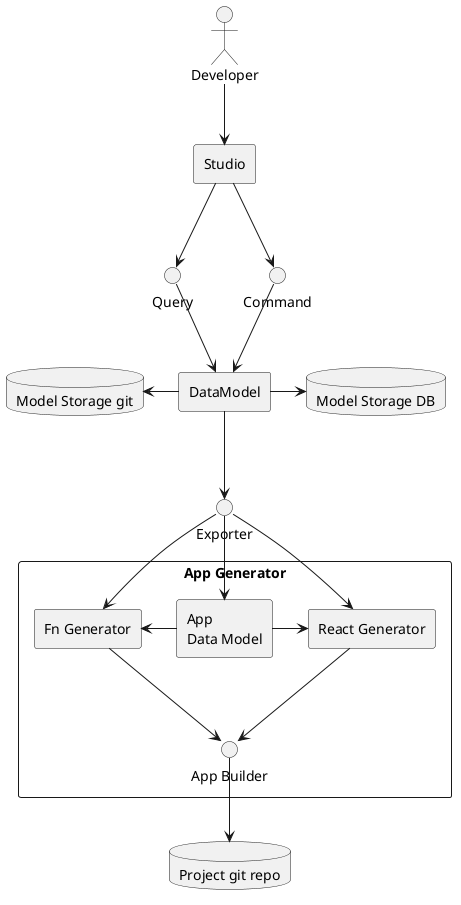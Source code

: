 @startuml Overview

skinparam rectangleStyle uml2

actor Developer
rectangle Studio

interface Query
interface Command

rectangle DataModel
database "Model Storage DB" as ModelStorage
database "Model Storage git" as ModelStorageGit

interface Exporter

rectangle "App Generator" {
  rectangle "React Generator" as ReactGenerator
  rectangle "App\nData Model" as DataModelGenerator
  rectangle "Fn Generator" as FnGenerator
  interface "App Builder" as AppBuilder
}


database "Project git repo" as GitRepo

Developer -down-> Studio
Studio -down-> Query
Studio -down-> Command

Query -down-> DataModel
Command -down-> DataModel

DataModel -right-> ModelStorage
DataModel -left-> ModelStorageGit

DataModel -down-> Exporter

Exporter -down-> ReactGenerator
Exporter -down-> FnGenerator
Exporter -down-> DataModelGenerator

ReactGenerator -down-> AppBuilder
FnGenerator -down-> AppBuilder

DataModelGenerator -right-> ReactGenerator
DataModelGenerator -left-> FnGenerator

AppBuilder -down-> GitRepo

@enduml
